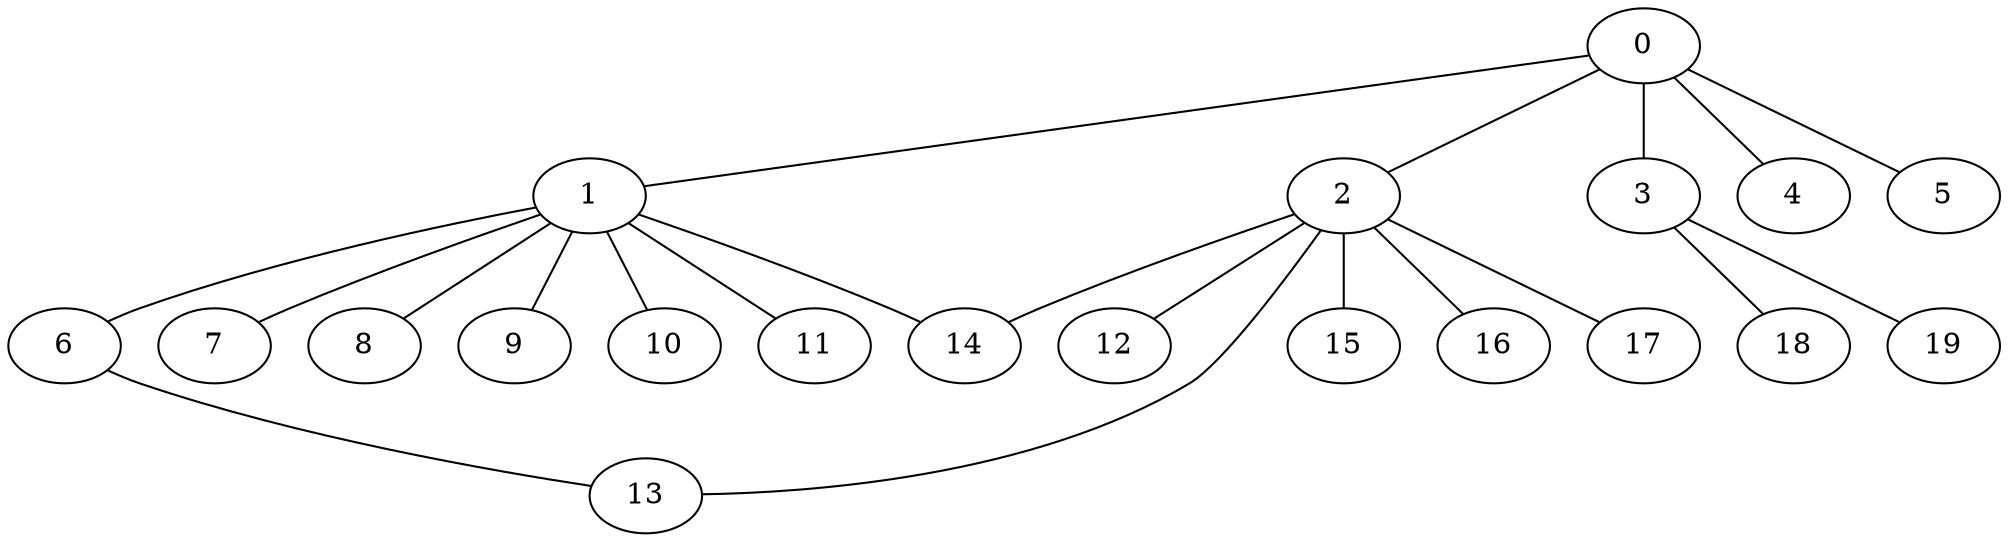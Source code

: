 
graph graphname {
    0 -- 1
0 -- 2
0 -- 3
0 -- 4
0 -- 5
1 -- 6
1 -- 7
1 -- 8
1 -- 9
1 -- 10
1 -- 11
1 -- 14
2 -- 12
2 -- 13
2 -- 14
2 -- 15
2 -- 16
2 -- 17
3 -- 18
3 -- 19
6 -- 13

}
